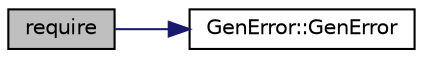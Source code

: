 digraph "require"
{
  edge [fontname="Helvetica",fontsize="10",labelfontname="Helvetica",labelfontsize="10"];
  node [fontname="Helvetica",fontsize="10",shape=record];
  rankdir="LR";
  Node1 [label="require",height=0.2,width=0.4,color="black", fillcolor="grey75", style="filled", fontcolor="black"];
  Node1 -> Node2 [color="midnightblue",fontsize="10",style="solid",fontname="Helvetica"];
  Node2 [label="GenError::GenError",height=0.2,width=0.4,color="black", fillcolor="white", style="filled",URL="$d6/dfc/class_gen_error.html#a4c2027044bd4a5c677321e4b2c3d86af"];
}
